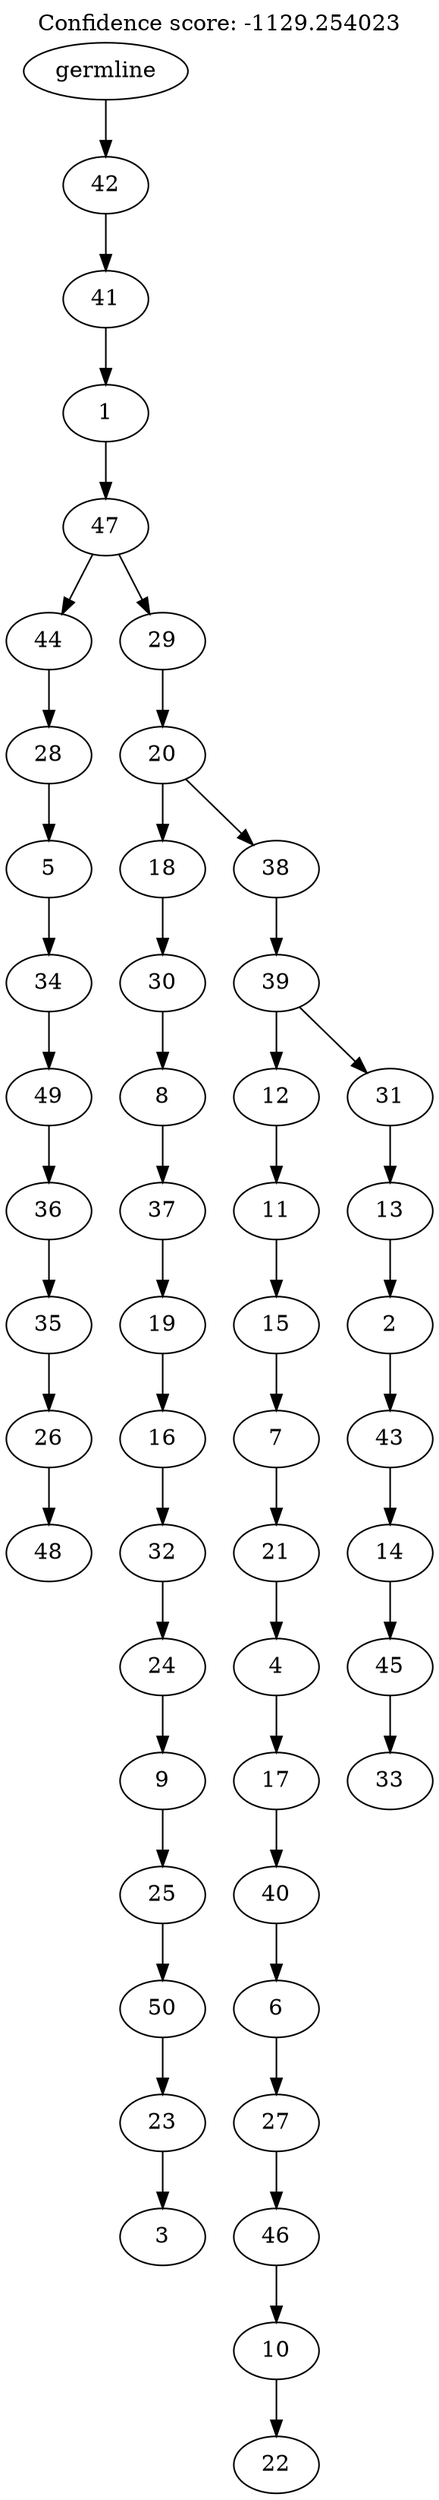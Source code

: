 digraph g {
	"49" -> "50";
	"50" [label="48"];
	"48" -> "49";
	"49" [label="26"];
	"47" -> "48";
	"48" [label="35"];
	"46" -> "47";
	"47" [label="36"];
	"45" -> "46";
	"46" [label="49"];
	"44" -> "45";
	"45" [label="34"];
	"43" -> "44";
	"44" [label="5"];
	"42" -> "43";
	"43" [label="28"];
	"40" -> "41";
	"41" [label="3"];
	"39" -> "40";
	"40" [label="23"];
	"38" -> "39";
	"39" [label="50"];
	"37" -> "38";
	"38" [label="25"];
	"36" -> "37";
	"37" [label="9"];
	"35" -> "36";
	"36" [label="24"];
	"34" -> "35";
	"35" [label="32"];
	"33" -> "34";
	"34" [label="16"];
	"32" -> "33";
	"33" [label="19"];
	"31" -> "32";
	"32" [label="37"];
	"30" -> "31";
	"31" [label="8"];
	"29" -> "30";
	"30" [label="30"];
	"27" -> "28";
	"28" [label="22"];
	"26" -> "27";
	"27" [label="10"];
	"25" -> "26";
	"26" [label="46"];
	"24" -> "25";
	"25" [label="27"];
	"23" -> "24";
	"24" [label="6"];
	"22" -> "23";
	"23" [label="40"];
	"21" -> "22";
	"22" [label="17"];
	"20" -> "21";
	"21" [label="4"];
	"19" -> "20";
	"20" [label="21"];
	"18" -> "19";
	"19" [label="7"];
	"17" -> "18";
	"18" [label="15"];
	"16" -> "17";
	"17" [label="11"];
	"14" -> "15";
	"15" [label="33"];
	"13" -> "14";
	"14" [label="45"];
	"12" -> "13";
	"13" [label="14"];
	"11" -> "12";
	"12" [label="43"];
	"10" -> "11";
	"11" [label="2"];
	"9" -> "10";
	"10" [label="13"];
	"8" -> "9";
	"9" [label="31"];
	"8" -> "16";
	"16" [label="12"];
	"7" -> "8";
	"8" [label="39"];
	"6" -> "7";
	"7" [label="38"];
	"6" -> "29";
	"29" [label="18"];
	"5" -> "6";
	"6" [label="20"];
	"4" -> "5";
	"5" [label="29"];
	"4" -> "42";
	"42" [label="44"];
	"3" -> "4";
	"4" [label="47"];
	"2" -> "3";
	"3" [label="1"];
	"1" -> "2";
	"2" [label="41"];
	"0" -> "1";
	"1" [label="42"];
	"0" [label="germline"];
	labelloc="t";
	label="Confidence score: -1129.254023";
}

